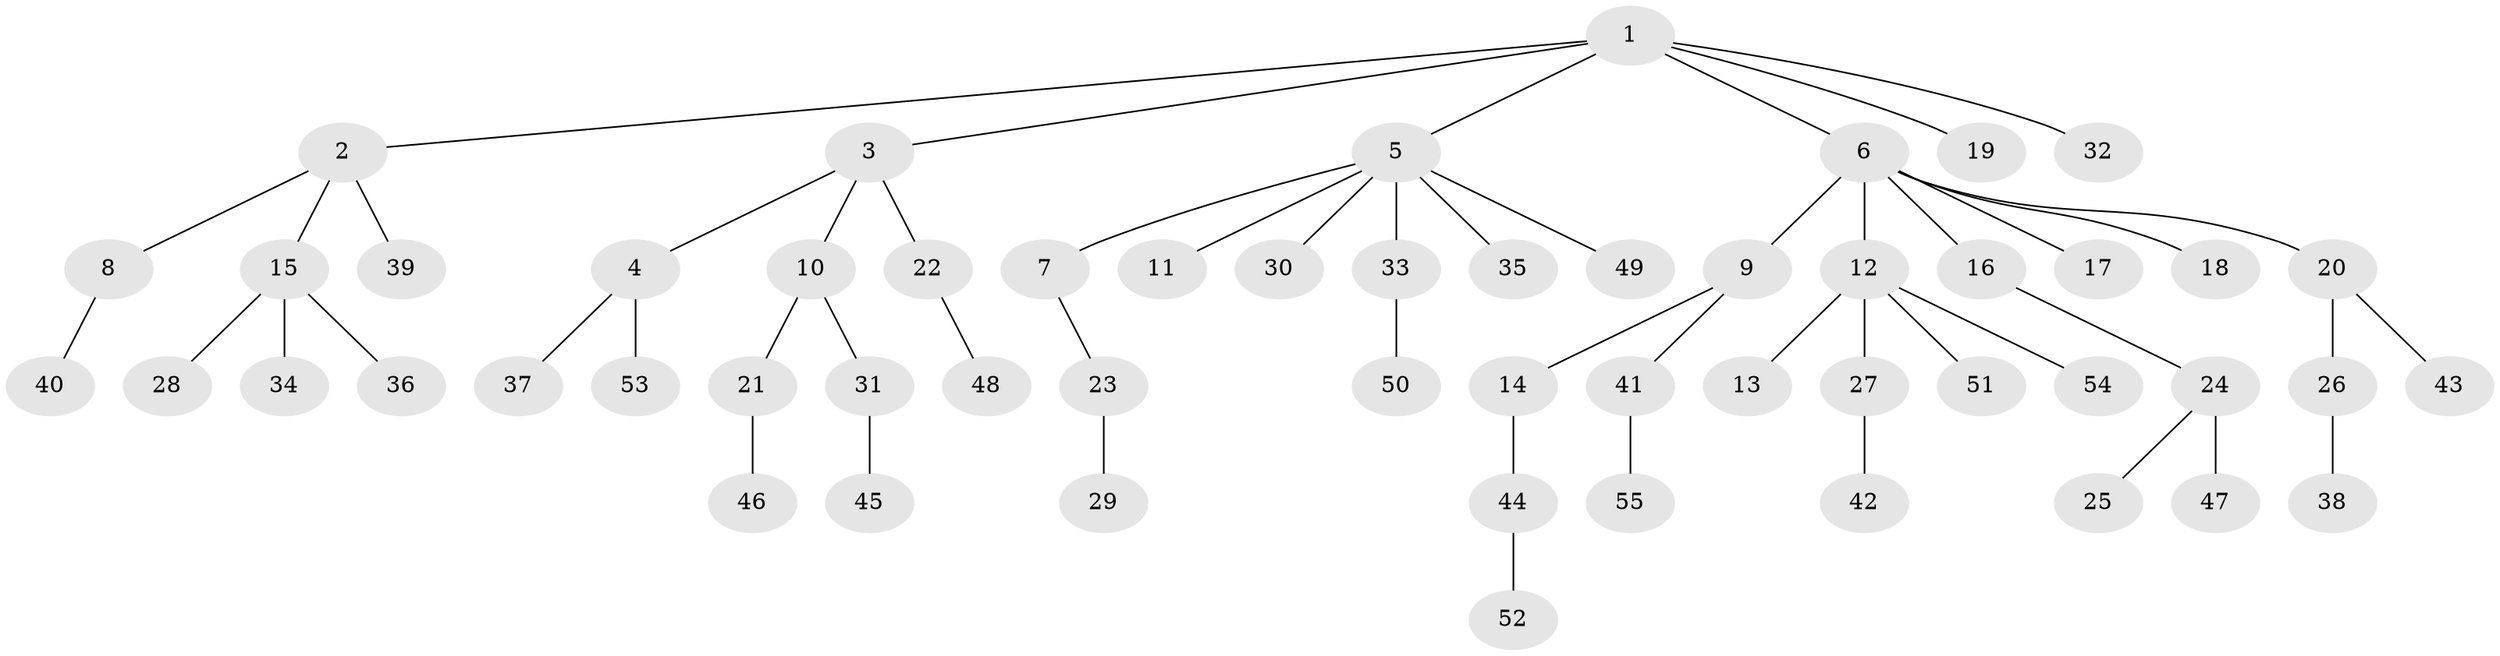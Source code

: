 // coarse degree distribution, {1: 0.8125, 2: 0.125, 13: 0.0625}
// Generated by graph-tools (version 1.1) at 2025/56/03/04/25 21:56:32]
// undirected, 55 vertices, 54 edges
graph export_dot {
graph [start="1"]
  node [color=gray90,style=filled];
  1;
  2;
  3;
  4;
  5;
  6;
  7;
  8;
  9;
  10;
  11;
  12;
  13;
  14;
  15;
  16;
  17;
  18;
  19;
  20;
  21;
  22;
  23;
  24;
  25;
  26;
  27;
  28;
  29;
  30;
  31;
  32;
  33;
  34;
  35;
  36;
  37;
  38;
  39;
  40;
  41;
  42;
  43;
  44;
  45;
  46;
  47;
  48;
  49;
  50;
  51;
  52;
  53;
  54;
  55;
  1 -- 2;
  1 -- 3;
  1 -- 5;
  1 -- 6;
  1 -- 19;
  1 -- 32;
  2 -- 8;
  2 -- 15;
  2 -- 39;
  3 -- 4;
  3 -- 10;
  3 -- 22;
  4 -- 37;
  4 -- 53;
  5 -- 7;
  5 -- 11;
  5 -- 30;
  5 -- 33;
  5 -- 35;
  5 -- 49;
  6 -- 9;
  6 -- 12;
  6 -- 16;
  6 -- 17;
  6 -- 18;
  6 -- 20;
  7 -- 23;
  8 -- 40;
  9 -- 14;
  9 -- 41;
  10 -- 21;
  10 -- 31;
  12 -- 13;
  12 -- 27;
  12 -- 51;
  12 -- 54;
  14 -- 44;
  15 -- 28;
  15 -- 34;
  15 -- 36;
  16 -- 24;
  20 -- 26;
  20 -- 43;
  21 -- 46;
  22 -- 48;
  23 -- 29;
  24 -- 25;
  24 -- 47;
  26 -- 38;
  27 -- 42;
  31 -- 45;
  33 -- 50;
  41 -- 55;
  44 -- 52;
}
